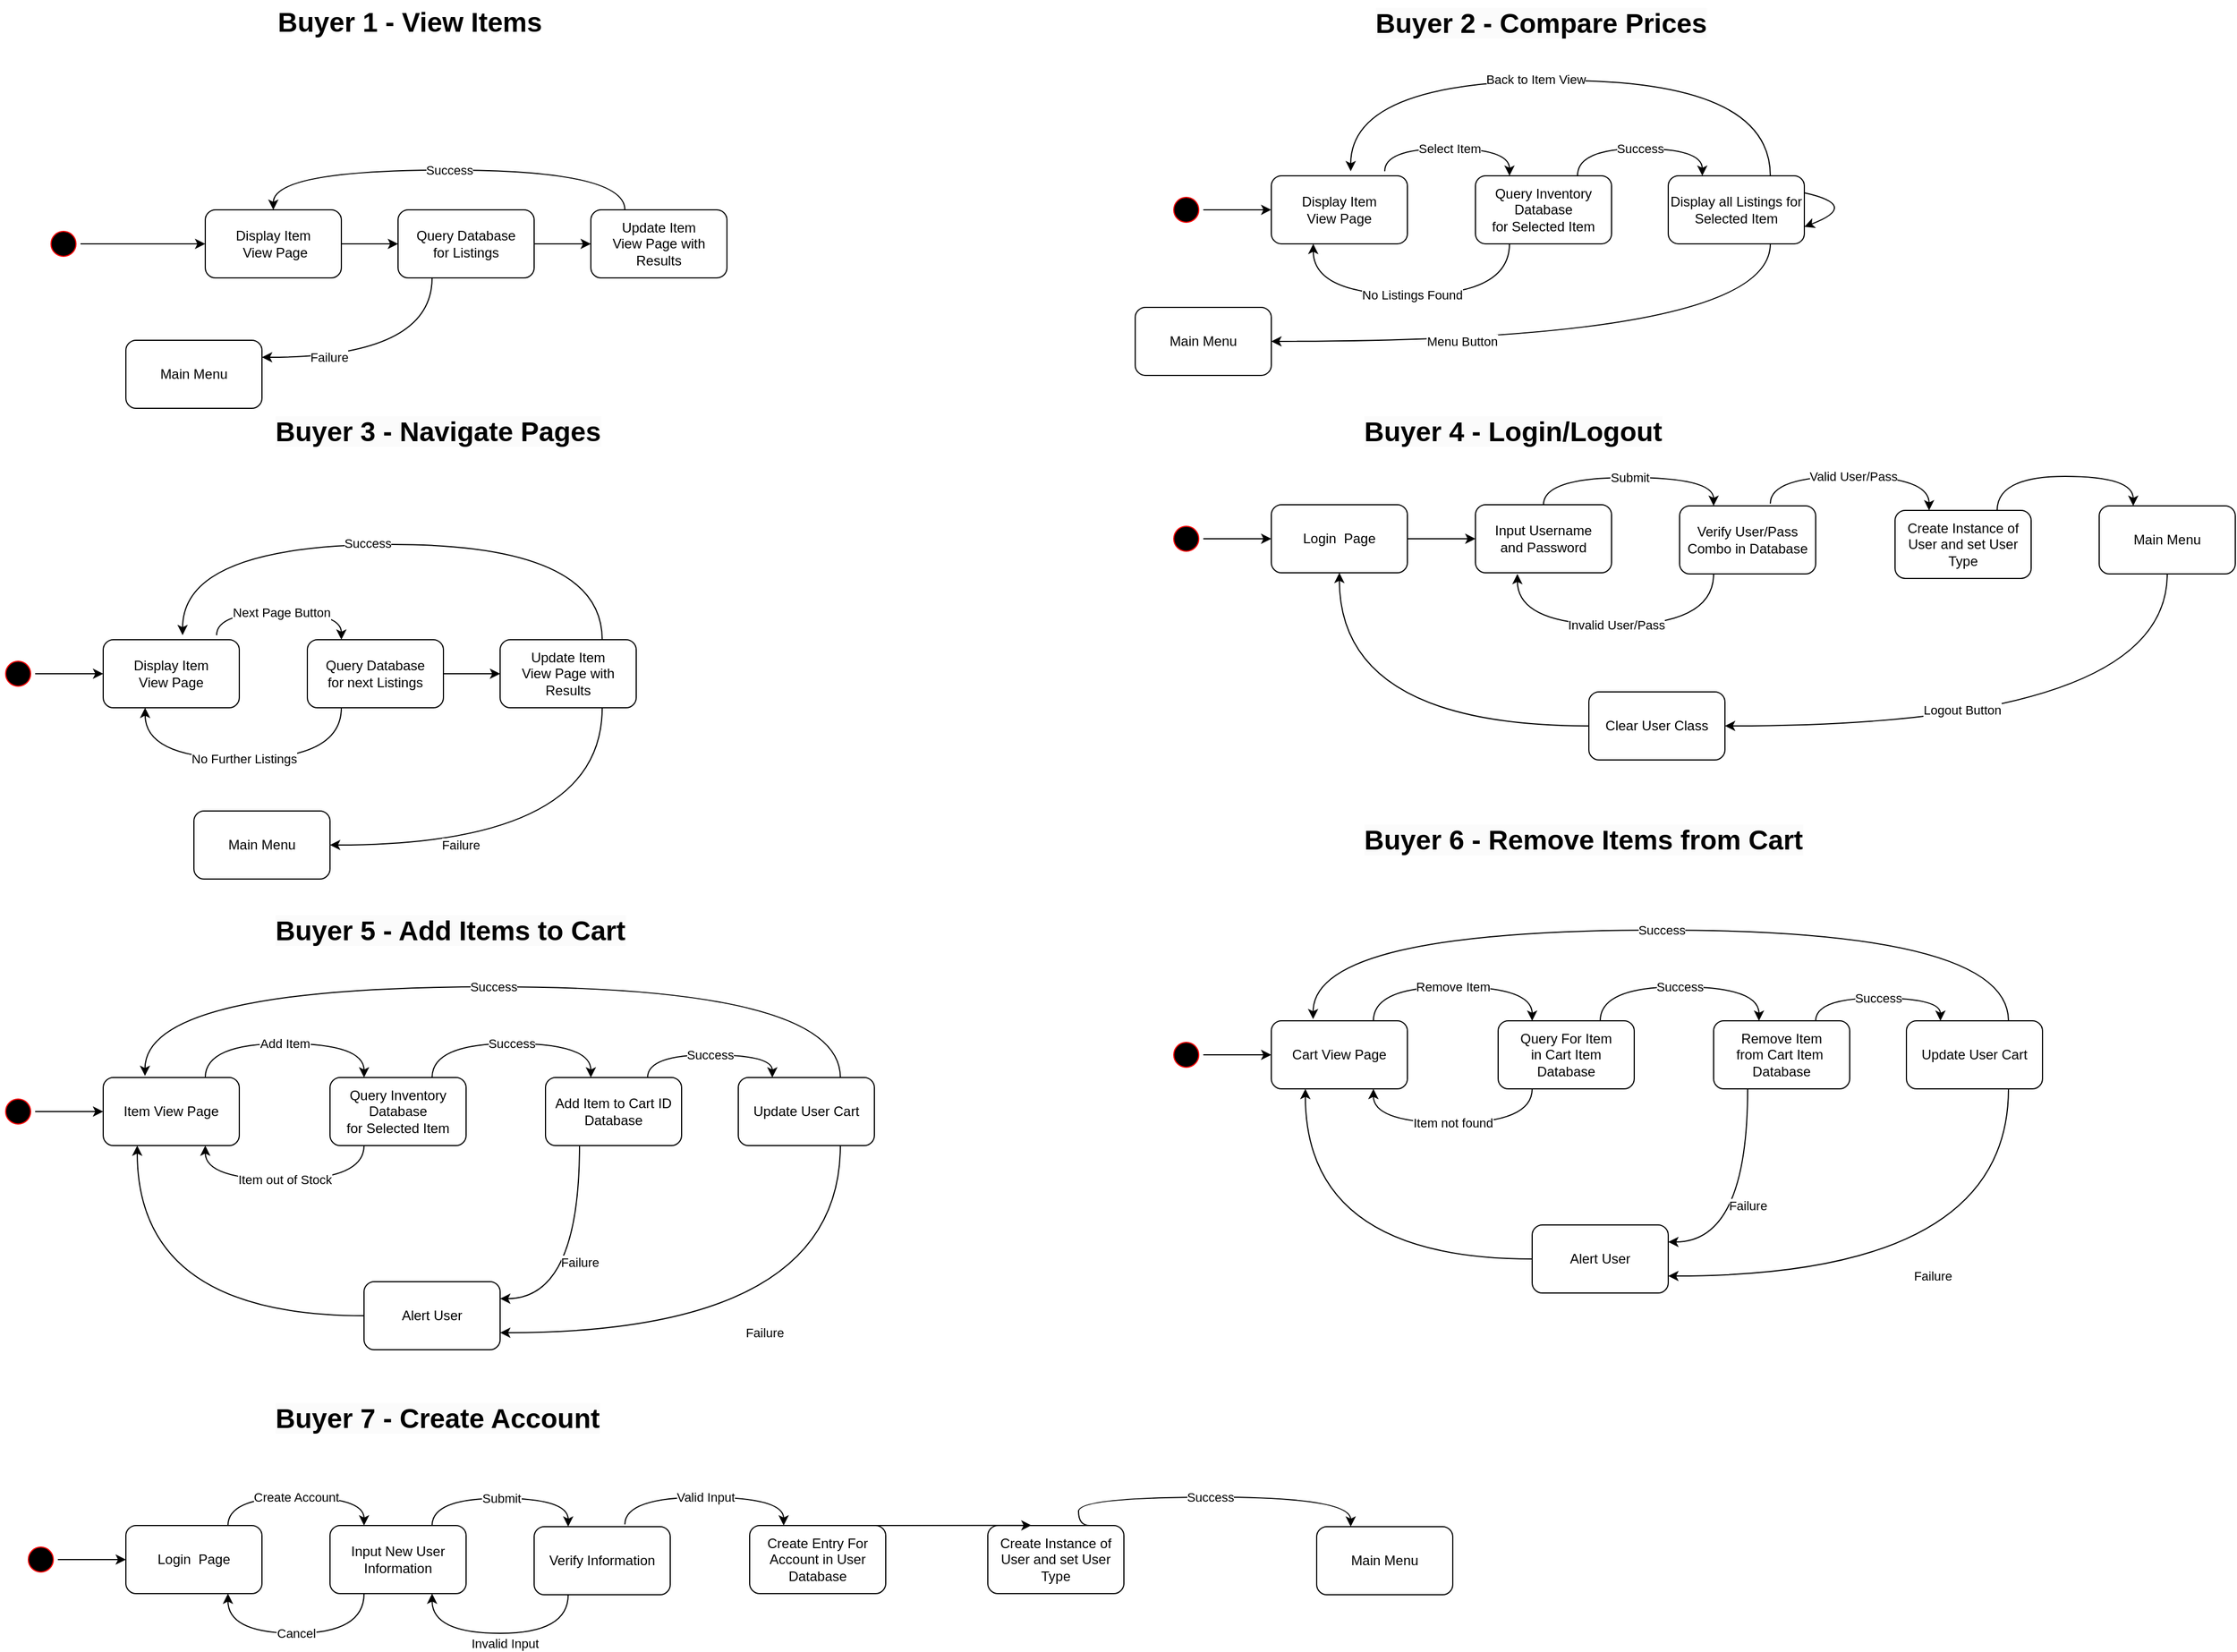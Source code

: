 <mxfile version="20.8.21" type="device"><diagram name="Page-1" id="d_3fjFw_i454V72YOpPK"><mxGraphModel dx="2183" dy="1231" grid="1" gridSize="10" guides="1" tooltips="1" connect="1" arrows="1" fold="1" page="1" pageScale="1" pageWidth="3000" pageHeight="3000" math="0" shadow="0"><root><mxCell id="0"/><mxCell id="1" parent="0"/><mxCell id="LlvVReEN8imALstypvTh-1" value="Buyer 1 - View Items" style="text;strokeColor=none;fillColor=none;html=1;fontSize=24;fontStyle=1;verticalAlign=middle;align=center;" vertex="1" parent="1"><mxGeometry x="360" y="80" width="100" height="40" as="geometry"/></mxCell><mxCell id="LlvVReEN8imALstypvTh-12" value="&lt;span style=&quot;color: rgb(0, 0, 0); font-family: Helvetica; font-size: 24px; font-style: normal; font-variant-ligatures: normal; font-variant-caps: normal; font-weight: 700; letter-spacing: normal; orphans: 2; text-align: center; text-indent: 0px; text-transform: none; widows: 2; word-spacing: 0px; -webkit-text-stroke-width: 0px; background-color: rgb(251, 251, 251); text-decoration-thickness: initial; text-decoration-style: initial; text-decoration-color: initial; float: none; display: inline !important;&quot;&gt;Buyer 2 - Compare Prices&lt;/span&gt;" style="text;whiteSpace=wrap;html=1;" vertex="1" parent="1"><mxGeometry x="1260" y="80" width="300" height="50" as="geometry"/></mxCell><mxCell id="LlvVReEN8imALstypvTh-13" value="&lt;span style=&quot;color: rgb(0, 0, 0); font-family: Helvetica; font-size: 24px; font-style: normal; font-variant-ligatures: normal; font-variant-caps: normal; font-weight: 700; letter-spacing: normal; orphans: 2; text-align: center; text-indent: 0px; text-transform: none; widows: 2; word-spacing: 0px; -webkit-text-stroke-width: 0px; background-color: rgb(251, 251, 251); text-decoration-thickness: initial; text-decoration-style: initial; text-decoration-color: initial; float: none; display: inline !important;&quot;&gt;Buyer 3 - Navigate Pages&lt;/span&gt;" style="text;whiteSpace=wrap;html=1;" vertex="1" parent="1"><mxGeometry x="290" y="440" width="300" height="50" as="geometry"/></mxCell><mxCell id="LlvVReEN8imALstypvTh-14" value="&lt;span style=&quot;color: rgb(0, 0, 0); font-family: Helvetica; font-size: 24px; font-style: normal; font-variant-ligatures: normal; font-variant-caps: normal; font-weight: 700; letter-spacing: normal; orphans: 2; text-align: center; text-indent: 0px; text-transform: none; widows: 2; word-spacing: 0px; -webkit-text-stroke-width: 0px; background-color: rgb(251, 251, 251); text-decoration-thickness: initial; text-decoration-style: initial; text-decoration-color: initial; float: none; display: inline !important;&quot;&gt;Buyer 4 - Login/Logout&lt;/span&gt;" style="text;whiteSpace=wrap;html=1;" vertex="1" parent="1"><mxGeometry x="1250" y="440" width="300" height="50" as="geometry"/></mxCell><mxCell id="LlvVReEN8imALstypvTh-15" value="&lt;span style=&quot;color: rgb(0, 0, 0); font-family: Helvetica; font-size: 24px; font-style: normal; font-variant-ligatures: normal; font-variant-caps: normal; font-weight: 700; letter-spacing: normal; orphans: 2; text-align: center; text-indent: 0px; text-transform: none; widows: 2; word-spacing: 0px; -webkit-text-stroke-width: 0px; background-color: rgb(251, 251, 251); text-decoration-thickness: initial; text-decoration-style: initial; text-decoration-color: initial; float: none; display: inline !important;&quot;&gt;Buyer 5 - Add Items to Cart&lt;/span&gt;" style="text;whiteSpace=wrap;html=1;" vertex="1" parent="1"><mxGeometry x="290" y="880" width="320" height="50" as="geometry"/></mxCell><mxCell id="LlvVReEN8imALstypvTh-16" value="&lt;span style=&quot;color: rgb(0, 0, 0); font-family: Helvetica; font-size: 24px; font-style: normal; font-variant-ligatures: normal; font-variant-caps: normal; font-weight: 700; letter-spacing: normal; orphans: 2; text-align: center; text-indent: 0px; text-transform: none; widows: 2; word-spacing: 0px; -webkit-text-stroke-width: 0px; background-color: rgb(251, 251, 251); text-decoration-thickness: initial; text-decoration-style: initial; text-decoration-color: initial; float: none; display: inline !important;&quot;&gt;Buyer 6 - Remove Items from Cart&lt;/span&gt;" style="text;whiteSpace=wrap;html=1;" vertex="1" parent="1"><mxGeometry x="1250" y="800" width="410" height="50" as="geometry"/></mxCell><mxCell id="LlvVReEN8imALstypvTh-17" value="&lt;span style=&quot;color: rgb(0, 0, 0); font-family: Helvetica; font-size: 24px; font-style: normal; font-variant-ligatures: normal; font-variant-caps: normal; font-weight: 700; letter-spacing: normal; orphans: 2; text-align: center; text-indent: 0px; text-transform: none; widows: 2; word-spacing: 0px; -webkit-text-stroke-width: 0px; background-color: rgb(251, 251, 251); text-decoration-thickness: initial; text-decoration-style: initial; text-decoration-color: initial; float: none; display: inline !important;&quot;&gt;Buyer 7 - Create Account&lt;/span&gt;" style="text;whiteSpace=wrap;html=1;" vertex="1" parent="1"><mxGeometry x="290" y="1310" width="300" height="50" as="geometry"/></mxCell><mxCell id="LlvVReEN8imALstypvTh-18" value="" style="ellipse;shape=startState;fillColor=#000000;strokeColor=#ff0000;" vertex="1" parent="1"><mxGeometry x="90" y="280" width="30" height="30" as="geometry"/></mxCell><mxCell id="LlvVReEN8imALstypvTh-19" value="" style="endArrow=classic;html=1;rounded=0;exitX=1;exitY=0.5;exitDx=0;exitDy=0;" edge="1" parent="1" source="LlvVReEN8imALstypvTh-26" target="LlvVReEN8imALstypvTh-20"><mxGeometry width="50" height="50" relative="1" as="geometry"><mxPoint x="441" y="296" as="sourcePoint"/><mxPoint x="541" y="296" as="targetPoint"/></mxGeometry></mxCell><mxCell id="LlvVReEN8imALstypvTh-20" value="Update Item&lt;br&gt;View Page with Results" style="rounded=1;whiteSpace=wrap;html=1;" vertex="1" parent="1"><mxGeometry x="570" y="265" width="120" height="60" as="geometry"/></mxCell><mxCell id="LlvVReEN8imALstypvTh-24" value="Main Menu" style="rounded=1;whiteSpace=wrap;html=1;" vertex="1" parent="1"><mxGeometry x="160" y="380" width="120" height="60" as="geometry"/></mxCell><mxCell id="LlvVReEN8imALstypvTh-26" value="Query Database&lt;br&gt;for Listings" style="rounded=1;whiteSpace=wrap;html=1;" vertex="1" parent="1"><mxGeometry x="400" y="265" width="120" height="60" as="geometry"/></mxCell><mxCell id="LlvVReEN8imALstypvTh-27" value="" style="endArrow=classic;html=1;rounded=0;exitX=1;exitY=0.5;exitDx=0;exitDy=0;entryX=0;entryY=0.5;entryDx=0;entryDy=0;" edge="1" parent="1" source="LlvVReEN8imALstypvTh-18" target="LlvVReEN8imALstypvTh-29"><mxGeometry width="50" height="50" relative="1" as="geometry"><mxPoint x="130" y="350" as="sourcePoint"/><mxPoint x="120" y="410" as="targetPoint"/></mxGeometry></mxCell><mxCell id="LlvVReEN8imALstypvTh-29" value="Display Item&lt;br&gt;&amp;nbsp;View Page" style="rounded=1;whiteSpace=wrap;html=1;" vertex="1" parent="1"><mxGeometry x="230" y="265" width="120" height="60" as="geometry"/></mxCell><mxCell id="LlvVReEN8imALstypvTh-30" value="" style="endArrow=classic;html=1;rounded=0;exitX=1;exitY=0.5;exitDx=0;exitDy=0;entryX=0;entryY=0.5;entryDx=0;entryDy=0;" edge="1" parent="1" source="LlvVReEN8imALstypvTh-29" target="LlvVReEN8imALstypvTh-26"><mxGeometry width="50" height="50" relative="1" as="geometry"><mxPoint x="900" y="330" as="sourcePoint"/><mxPoint x="950" y="280" as="targetPoint"/></mxGeometry></mxCell><mxCell id="LlvVReEN8imALstypvTh-31" value="Failure" style="endArrow=classic;html=1;rounded=0;exitX=0.25;exitY=1;exitDx=0;exitDy=0;entryX=1;entryY=0.25;entryDx=0;entryDy=0;edgeStyle=orthogonalEdgeStyle;curved=1;" edge="1" parent="1" source="LlvVReEN8imALstypvTh-26" target="LlvVReEN8imALstypvTh-24"><mxGeometry x="0.462" width="50" height="50" relative="1" as="geometry"><mxPoint x="470" y="210" as="sourcePoint"/><mxPoint x="520" y="160" as="targetPoint"/><mxPoint as="offset"/></mxGeometry></mxCell><mxCell id="LlvVReEN8imALstypvTh-37" value="" style="ellipse;shape=startState;fillColor=#000000;strokeColor=#ff0000;" vertex="1" parent="1"><mxGeometry x="50" y="1045" width="30" height="30" as="geometry"/></mxCell><mxCell id="LlvVReEN8imALstypvTh-39" value="Query Inventory Database for&amp;nbsp;Selected Item" style="rounded=1;whiteSpace=wrap;html=1;" vertex="1" parent="1"><mxGeometry x="340" y="1030" width="120" height="60" as="geometry"/></mxCell><mxCell id="LlvVReEN8imALstypvTh-45" value="Item View Page" style="rounded=1;whiteSpace=wrap;html=1;" vertex="1" parent="1"><mxGeometry x="140" y="1030" width="120" height="60" as="geometry"/></mxCell><mxCell id="LlvVReEN8imALstypvTh-46" value="" style="endArrow=classic;html=1;rounded=0;exitX=1;exitY=0.5;exitDx=0;exitDy=0;entryX=0;entryY=0.5;entryDx=0;entryDy=0;" edge="1" parent="1" source="LlvVReEN8imALstypvTh-37" target="LlvVReEN8imALstypvTh-45"><mxGeometry width="50" height="50" relative="1" as="geometry"><mxPoint x="90" y="1115" as="sourcePoint"/><mxPoint x="150" y="1115" as="targetPoint"/></mxGeometry></mxCell><mxCell id="LlvVReEN8imALstypvTh-47" value="" style="ellipse;shape=startState;fillColor=#000000;strokeColor=#ff0000;" vertex="1" parent="1"><mxGeometry x="50" y="659" width="30" height="30" as="geometry"/></mxCell><mxCell id="LlvVReEN8imALstypvTh-49" value="Query Database&lt;br&gt;for next Listings" style="rounded=1;whiteSpace=wrap;html=1;" vertex="1" parent="1"><mxGeometry x="320" y="644" width="120" height="60" as="geometry"/></mxCell><mxCell id="LlvVReEN8imALstypvTh-55" value="Display Item&lt;br&gt;View Page" style="rounded=1;whiteSpace=wrap;html=1;" vertex="1" parent="1"><mxGeometry x="140" y="644" width="120" height="60" as="geometry"/></mxCell><mxCell id="LlvVReEN8imALstypvTh-56" value="" style="endArrow=classic;html=1;rounded=0;exitX=1;exitY=0.5;exitDx=0;exitDy=0;entryX=0;entryY=0.5;entryDx=0;entryDy=0;" edge="1" parent="1" source="LlvVReEN8imALstypvTh-47" target="LlvVReEN8imALstypvTh-55"><mxGeometry width="50" height="50" relative="1" as="geometry"><mxPoint x="90" y="729" as="sourcePoint"/><mxPoint x="150" y="729" as="targetPoint"/></mxGeometry></mxCell><mxCell id="LlvVReEN8imALstypvTh-57" value="Next Page Button" style="endArrow=classic;html=1;rounded=0;edgeStyle=orthogonalEdgeStyle;curved=1;entryX=0.25;entryY=0;entryDx=0;entryDy=0;" edge="1" parent="1" target="LlvVReEN8imALstypvTh-49"><mxGeometry width="50" height="50" relative="1" as="geometry"><mxPoint x="240" y="640" as="sourcePoint"/><mxPoint x="370" y="645" as="targetPoint"/><Array as="points"><mxPoint x="240" y="620"/><mxPoint x="350" y="620"/></Array></mxGeometry></mxCell><mxCell id="LlvVReEN8imALstypvTh-58" value="No Further Listings" style="endArrow=classic;html=1;rounded=0;edgeStyle=orthogonalEdgeStyle;curved=1;exitX=0.25;exitY=1;exitDx=0;exitDy=0;entryX=0.308;entryY=1.017;entryDx=0;entryDy=0;entryPerimeter=0;" edge="1" parent="1"><mxGeometry width="50" height="50" relative="1" as="geometry"><mxPoint x="350" y="704" as="sourcePoint"/><mxPoint x="176.96" y="704.02" as="targetPoint"/><Array as="points"><mxPoint x="350" y="749"/><mxPoint x="177" y="749"/></Array></mxGeometry></mxCell><mxCell id="LlvVReEN8imALstypvTh-59" value="Update Item&lt;br&gt;View Page with Results" style="rounded=1;whiteSpace=wrap;html=1;" vertex="1" parent="1"><mxGeometry x="490" y="644" width="120" height="60" as="geometry"/></mxCell><mxCell id="LlvVReEN8imALstypvTh-60" value="" style="endArrow=classic;html=1;rounded=0;curved=1;exitX=1;exitY=0.5;exitDx=0;exitDy=0;" edge="1" parent="1" source="LlvVReEN8imALstypvTh-49" target="LlvVReEN8imALstypvTh-59"><mxGeometry width="50" height="50" relative="1" as="geometry"><mxPoint x="530" y="679" as="sourcePoint"/><mxPoint x="580" y="629" as="targetPoint"/></mxGeometry></mxCell><mxCell id="LlvVReEN8imALstypvTh-64" value="" style="endArrow=classic;html=1;rounded=0;curved=1;edgeStyle=orthogonalEdgeStyle;exitX=0.75;exitY=0;exitDx=0;exitDy=0;" edge="1" parent="1" source="LlvVReEN8imALstypvTh-59"><mxGeometry width="50" height="50" relative="1" as="geometry"><mxPoint x="540" y="580" as="sourcePoint"/><mxPoint x="210" y="640" as="targetPoint"/><Array as="points"><mxPoint x="580" y="560"/><mxPoint x="210" y="560"/></Array></mxGeometry></mxCell><mxCell id="LlvVReEN8imALstypvTh-67" value="Success" style="edgeLabel;html=1;align=center;verticalAlign=middle;resizable=0;points=[];" vertex="1" connectable="0" parent="LlvVReEN8imALstypvTh-64"><mxGeometry x="0.09" y="-1" relative="1" as="geometry"><mxPoint as="offset"/></mxGeometry></mxCell><mxCell id="LlvVReEN8imALstypvTh-66" value="Success" style="endArrow=classic;html=1;rounded=0;curved=1;exitX=0.25;exitY=0;exitDx=0;exitDy=0;edgeStyle=orthogonalEdgeStyle;entryX=0.5;entryY=0;entryDx=0;entryDy=0;" edge="1" parent="1" source="LlvVReEN8imALstypvTh-20" target="LlvVReEN8imALstypvTh-29"><mxGeometry width="50" height="50" relative="1" as="geometry"><mxPoint x="450" y="580" as="sourcePoint"/><mxPoint x="470" y="180" as="targetPoint"/><Array as="points"><mxPoint x="600" y="230"/><mxPoint x="290" y="230"/></Array></mxGeometry></mxCell><mxCell id="LlvVReEN8imALstypvTh-69" value="Main Menu" style="rounded=1;whiteSpace=wrap;html=1;" vertex="1" parent="1"><mxGeometry x="220" y="795" width="120" height="60" as="geometry"/></mxCell><mxCell id="LlvVReEN8imALstypvTh-70" value="Failure" style="endArrow=classic;html=1;rounded=0;exitX=0.75;exitY=1;exitDx=0;exitDy=0;entryX=1;entryY=0.5;entryDx=0;entryDy=0;edgeStyle=orthogonalEdgeStyle;curved=1;" edge="1" parent="1" source="LlvVReEN8imALstypvTh-59" target="LlvVReEN8imALstypvTh-69"><mxGeometry x="0.363" width="50" height="50" relative="1" as="geometry"><mxPoint x="560" y="840" as="sourcePoint"/><mxPoint x="410" y="770" as="targetPoint"/><mxPoint as="offset"/><Array as="points"><mxPoint x="580" y="825"/></Array></mxGeometry></mxCell><mxCell id="LlvVReEN8imALstypvTh-71" value="Add Item" style="endArrow=classic;html=1;rounded=0;curved=1;exitX=0.75;exitY=0;exitDx=0;exitDy=0;edgeStyle=orthogonalEdgeStyle;entryX=0.25;entryY=0;entryDx=0;entryDy=0;" edge="1" parent="1" source="LlvVReEN8imALstypvTh-45" target="LlvVReEN8imALstypvTh-39"><mxGeometry width="50" height="50" relative="1" as="geometry"><mxPoint x="270" y="970" as="sourcePoint"/><mxPoint x="540" y="1090" as="targetPoint"/><Array as="points"><mxPoint x="230" y="1000"/><mxPoint x="370" y="1000"/></Array></mxGeometry></mxCell><mxCell id="LlvVReEN8imALstypvTh-72" value="Item out of Stock" style="endArrow=classic;html=1;rounded=0;curved=1;entryX=0.75;entryY=1;entryDx=0;entryDy=0;edgeStyle=orthogonalEdgeStyle;exitX=0.25;exitY=1;exitDx=0;exitDy=0;" edge="1" parent="1" source="LlvVReEN8imALstypvTh-39" target="LlvVReEN8imALstypvTh-45"><mxGeometry width="50" height="50" relative="1" as="geometry"><mxPoint x="360" y="1090" as="sourcePoint"/><mxPoint x="590" y="1040" as="targetPoint"/><Array as="points"><mxPoint x="370" y="1120"/><mxPoint x="230" y="1120"/></Array></mxGeometry></mxCell><mxCell id="LlvVReEN8imALstypvTh-79" style="edgeStyle=orthogonalEdgeStyle;curved=1;rounded=0;orthogonalLoop=1;jettySize=auto;html=1;exitX=0;exitY=0.5;exitDx=0;exitDy=0;entryX=0.25;entryY=1;entryDx=0;entryDy=0;" edge="1" parent="1" source="LlvVReEN8imALstypvTh-75" target="LlvVReEN8imALstypvTh-45"><mxGeometry relative="1" as="geometry"/></mxCell><mxCell id="LlvVReEN8imALstypvTh-73" value="Add Item to Cart ID Database" style="rounded=1;whiteSpace=wrap;html=1;" vertex="1" parent="1"><mxGeometry x="530" y="1030" width="120" height="60" as="geometry"/></mxCell><mxCell id="LlvVReEN8imALstypvTh-74" value="Success" style="endArrow=classic;html=1;rounded=0;curved=1;exitX=0.75;exitY=0;exitDx=0;exitDy=0;edgeStyle=orthogonalEdgeStyle;entryX=0.25;entryY=0;entryDx=0;entryDy=0;" edge="1" parent="1"><mxGeometry width="50" height="50" relative="1" as="geometry"><mxPoint x="430" y="1030" as="sourcePoint"/><mxPoint x="570" y="1030" as="targetPoint"/><Array as="points"><mxPoint x="430" y="1000"/><mxPoint x="570" y="1000"/></Array></mxGeometry></mxCell><mxCell id="LlvVReEN8imALstypvTh-75" value="Alert User" style="rounded=1;whiteSpace=wrap;html=1;" vertex="1" parent="1"><mxGeometry x="370" y="1210" width="120" height="60" as="geometry"/></mxCell><mxCell id="LlvVReEN8imALstypvTh-76" value="Success" style="endArrow=classic;html=1;rounded=0;curved=1;exitX=0.75;exitY=0;exitDx=0;exitDy=0;entryX=0.307;entryY=-0.024;entryDx=0;entryDy=0;entryPerimeter=0;edgeStyle=orthogonalEdgeStyle;" edge="1" parent="1" source="LlvVReEN8imALstypvTh-80" target="LlvVReEN8imALstypvTh-45"><mxGeometry width="50" height="50" relative="1" as="geometry"><mxPoint x="540" y="1100" as="sourcePoint"/><mxPoint x="340" y="950" as="targetPoint"/><Array as="points"><mxPoint x="790" y="950"/><mxPoint x="177" y="950"/></Array></mxGeometry></mxCell><mxCell id="LlvVReEN8imALstypvTh-77" value="Failure" style="endArrow=classic;html=1;rounded=0;curved=1;exitX=0.75;exitY=1;exitDx=0;exitDy=0;entryX=1;entryY=0.75;entryDx=0;entryDy=0;edgeStyle=orthogonalEdgeStyle;" edge="1" parent="1" source="LlvVReEN8imALstypvTh-80" target="LlvVReEN8imALstypvTh-75"><mxGeometry width="50" height="50" relative="1" as="geometry"><mxPoint x="540" y="1100" as="sourcePoint"/><mxPoint x="590" y="1050" as="targetPoint"/></mxGeometry></mxCell><mxCell id="LlvVReEN8imALstypvTh-80" value="Update User Cart" style="rounded=1;whiteSpace=wrap;html=1;" vertex="1" parent="1"><mxGeometry x="700" y="1030" width="120" height="60" as="geometry"/></mxCell><mxCell id="LlvVReEN8imALstypvTh-81" value="Failure" style="endArrow=classic;html=1;rounded=0;curved=1;exitX=0.25;exitY=1;exitDx=0;exitDy=0;entryX=1;entryY=0.25;entryDx=0;entryDy=0;edgeStyle=orthogonalEdgeStyle;" edge="1" parent="1" source="LlvVReEN8imALstypvTh-73" target="LlvVReEN8imALstypvTh-75"><mxGeometry width="50" height="50" relative="1" as="geometry"><mxPoint x="620" y="930" as="sourcePoint"/><mxPoint x="670" y="980" as="targetPoint"/></mxGeometry></mxCell><mxCell id="LlvVReEN8imALstypvTh-82" value="Success" style="endArrow=classic;html=1;rounded=0;curved=1;exitX=0.75;exitY=0;exitDx=0;exitDy=0;entryX=0.25;entryY=0;entryDx=0;entryDy=0;edgeStyle=orthogonalEdgeStyle;" edge="1" parent="1" source="LlvVReEN8imALstypvTh-73" target="LlvVReEN8imALstypvTh-80"><mxGeometry width="50" height="50" relative="1" as="geometry"><mxPoint x="620" y="930" as="sourcePoint"/><mxPoint x="670" y="880" as="targetPoint"/><Array as="points"><mxPoint x="620" y="1010"/><mxPoint x="730" y="1010"/></Array></mxGeometry></mxCell><mxCell id="LlvVReEN8imALstypvTh-83" value="" style="ellipse;shape=startState;fillColor=#000000;strokeColor=#ff0000;" vertex="1" parent="1"><mxGeometry x="1080" y="995" width="30" height="30" as="geometry"/></mxCell><mxCell id="LlvVReEN8imALstypvTh-84" value="Query For Item&lt;br&gt;in Cart Item&lt;br&gt;Database" style="rounded=1;whiteSpace=wrap;html=1;" vertex="1" parent="1"><mxGeometry x="1370" y="980" width="120" height="60" as="geometry"/></mxCell><mxCell id="LlvVReEN8imALstypvTh-85" value="Cart View Page" style="rounded=1;whiteSpace=wrap;html=1;" vertex="1" parent="1"><mxGeometry x="1170" y="980" width="120" height="60" as="geometry"/></mxCell><mxCell id="LlvVReEN8imALstypvTh-86" value="" style="endArrow=classic;html=1;rounded=0;exitX=1;exitY=0.5;exitDx=0;exitDy=0;entryX=0;entryY=0.5;entryDx=0;entryDy=0;" edge="1" parent="1" source="LlvVReEN8imALstypvTh-83" target="LlvVReEN8imALstypvTh-85"><mxGeometry width="50" height="50" relative="1" as="geometry"><mxPoint x="1120" y="1065" as="sourcePoint"/><mxPoint x="1180" y="1065" as="targetPoint"/></mxGeometry></mxCell><mxCell id="LlvVReEN8imALstypvTh-87" value="Remove Item" style="endArrow=classic;html=1;rounded=0;curved=1;exitX=0.75;exitY=0;exitDx=0;exitDy=0;edgeStyle=orthogonalEdgeStyle;entryX=0.25;entryY=0;entryDx=0;entryDy=0;" edge="1" parent="1" source="LlvVReEN8imALstypvTh-85" target="LlvVReEN8imALstypvTh-84"><mxGeometry width="50" height="50" relative="1" as="geometry"><mxPoint x="1300" y="920" as="sourcePoint"/><mxPoint x="1570" y="1040" as="targetPoint"/><Array as="points"><mxPoint x="1260" y="950"/><mxPoint x="1400" y="950"/></Array></mxGeometry></mxCell><mxCell id="LlvVReEN8imALstypvTh-88" value="Item not found" style="endArrow=classic;html=1;rounded=0;curved=1;entryX=0.75;entryY=1;entryDx=0;entryDy=0;edgeStyle=orthogonalEdgeStyle;exitX=0.25;exitY=1;exitDx=0;exitDy=0;" edge="1" parent="1" source="LlvVReEN8imALstypvTh-84" target="LlvVReEN8imALstypvTh-85"><mxGeometry width="50" height="50" relative="1" as="geometry"><mxPoint x="1390" y="1040" as="sourcePoint"/><mxPoint x="1620" y="990" as="targetPoint"/><Array as="points"><mxPoint x="1400" y="1070"/><mxPoint x="1260" y="1070"/></Array></mxGeometry></mxCell><mxCell id="LlvVReEN8imALstypvTh-89" style="edgeStyle=orthogonalEdgeStyle;curved=1;rounded=0;orthogonalLoop=1;jettySize=auto;html=1;exitX=0;exitY=0.5;exitDx=0;exitDy=0;entryX=0.25;entryY=1;entryDx=0;entryDy=0;" edge="1" parent="1" source="LlvVReEN8imALstypvTh-92" target="LlvVReEN8imALstypvTh-85"><mxGeometry relative="1" as="geometry"/></mxCell><mxCell id="LlvVReEN8imALstypvTh-90" value="Remove Item&lt;br&gt;from Cart Item&amp;nbsp;&lt;br&gt;Database" style="rounded=1;whiteSpace=wrap;html=1;" vertex="1" parent="1"><mxGeometry x="1560" y="980" width="120" height="60" as="geometry"/></mxCell><mxCell id="LlvVReEN8imALstypvTh-91" value="Success" style="endArrow=classic;html=1;rounded=0;curved=1;exitX=0.75;exitY=0;exitDx=0;exitDy=0;edgeStyle=orthogonalEdgeStyle;entryX=0.25;entryY=0;entryDx=0;entryDy=0;" edge="1" parent="1"><mxGeometry width="50" height="50" relative="1" as="geometry"><mxPoint x="1460" y="980" as="sourcePoint"/><mxPoint x="1600" y="980" as="targetPoint"/><Array as="points"><mxPoint x="1460" y="950"/><mxPoint x="1600" y="950"/></Array></mxGeometry></mxCell><mxCell id="LlvVReEN8imALstypvTh-92" value="Alert User" style="rounded=1;whiteSpace=wrap;html=1;" vertex="1" parent="1"><mxGeometry x="1400" y="1160" width="120" height="60" as="geometry"/></mxCell><mxCell id="LlvVReEN8imALstypvTh-93" value="Success" style="endArrow=classic;html=1;rounded=0;curved=1;exitX=0.75;exitY=0;exitDx=0;exitDy=0;entryX=0.307;entryY=-0.024;entryDx=0;entryDy=0;entryPerimeter=0;edgeStyle=orthogonalEdgeStyle;" edge="1" parent="1" source="LlvVReEN8imALstypvTh-95" target="LlvVReEN8imALstypvTh-85"><mxGeometry width="50" height="50" relative="1" as="geometry"><mxPoint x="1570" y="1050" as="sourcePoint"/><mxPoint x="1370" y="900" as="targetPoint"/><Array as="points"><mxPoint x="1820" y="900"/><mxPoint x="1207" y="900"/></Array></mxGeometry></mxCell><mxCell id="LlvVReEN8imALstypvTh-94" value="Failure" style="endArrow=classic;html=1;rounded=0;curved=1;exitX=0.75;exitY=1;exitDx=0;exitDy=0;entryX=1;entryY=0.75;entryDx=0;entryDy=0;edgeStyle=orthogonalEdgeStyle;" edge="1" parent="1" source="LlvVReEN8imALstypvTh-95" target="LlvVReEN8imALstypvTh-92"><mxGeometry width="50" height="50" relative="1" as="geometry"><mxPoint x="1570" y="1050" as="sourcePoint"/><mxPoint x="1620" y="1000" as="targetPoint"/></mxGeometry></mxCell><mxCell id="LlvVReEN8imALstypvTh-95" value="Update User Cart" style="rounded=1;whiteSpace=wrap;html=1;" vertex="1" parent="1"><mxGeometry x="1730" y="980" width="120" height="60" as="geometry"/></mxCell><mxCell id="LlvVReEN8imALstypvTh-96" value="Failure" style="endArrow=classic;html=1;rounded=0;curved=1;exitX=0.25;exitY=1;exitDx=0;exitDy=0;entryX=1;entryY=0.25;entryDx=0;entryDy=0;edgeStyle=orthogonalEdgeStyle;" edge="1" parent="1" source="LlvVReEN8imALstypvTh-90" target="LlvVReEN8imALstypvTh-92"><mxGeometry width="50" height="50" relative="1" as="geometry"><mxPoint x="1650" y="880" as="sourcePoint"/><mxPoint x="1700" y="930" as="targetPoint"/></mxGeometry></mxCell><mxCell id="LlvVReEN8imALstypvTh-97" value="Success" style="endArrow=classic;html=1;rounded=0;curved=1;exitX=0.75;exitY=0;exitDx=0;exitDy=0;entryX=0.25;entryY=0;entryDx=0;entryDy=0;edgeStyle=orthogonalEdgeStyle;" edge="1" parent="1" source="LlvVReEN8imALstypvTh-90" target="LlvVReEN8imALstypvTh-95"><mxGeometry width="50" height="50" relative="1" as="geometry"><mxPoint x="1650" y="880" as="sourcePoint"/><mxPoint x="1700" y="830" as="targetPoint"/><Array as="points"><mxPoint x="1650" y="960"/><mxPoint x="1760" y="960"/></Array></mxGeometry></mxCell><mxCell id="LlvVReEN8imALstypvTh-98" value="" style="ellipse;shape=startState;fillColor=#000000;strokeColor=#ff0000;" vertex="1" parent="1"><mxGeometry x="1080" y="249.95" width="30" height="30" as="geometry"/></mxCell><mxCell id="LlvVReEN8imALstypvTh-99" value="Query Inventory Database&lt;br&gt;for Selected Item" style="rounded=1;whiteSpace=wrap;html=1;" vertex="1" parent="1"><mxGeometry x="1350" y="234.95" width="120" height="60" as="geometry"/></mxCell><mxCell id="LlvVReEN8imALstypvTh-100" value="Display Item&lt;br&gt;View Page" style="rounded=1;whiteSpace=wrap;html=1;" vertex="1" parent="1"><mxGeometry x="1170" y="234.95" width="120" height="60" as="geometry"/></mxCell><mxCell id="LlvVReEN8imALstypvTh-101" value="" style="endArrow=classic;html=1;rounded=0;exitX=1;exitY=0.5;exitDx=0;exitDy=0;entryX=0;entryY=0.5;entryDx=0;entryDy=0;" edge="1" parent="1" source="LlvVReEN8imALstypvTh-98" target="LlvVReEN8imALstypvTh-100"><mxGeometry width="50" height="50" relative="1" as="geometry"><mxPoint x="1120" y="319.95" as="sourcePoint"/><mxPoint x="1180" y="319.95" as="targetPoint"/></mxGeometry></mxCell><mxCell id="LlvVReEN8imALstypvTh-102" value="Select Item" style="endArrow=classic;html=1;rounded=0;edgeStyle=orthogonalEdgeStyle;curved=1;entryX=0.25;entryY=0;entryDx=0;entryDy=0;" edge="1" parent="1" target="LlvVReEN8imALstypvTh-99"><mxGeometry width="50" height="50" relative="1" as="geometry"><mxPoint x="1270" y="230.95" as="sourcePoint"/><mxPoint x="1400" y="235.95" as="targetPoint"/><Array as="points"><mxPoint x="1270" y="210.95"/><mxPoint x="1380" y="210.95"/></Array></mxGeometry></mxCell><mxCell id="LlvVReEN8imALstypvTh-103" value="No Listings Found" style="endArrow=classic;html=1;rounded=0;edgeStyle=orthogonalEdgeStyle;curved=1;exitX=0.25;exitY=1;exitDx=0;exitDy=0;entryX=0.308;entryY=1.017;entryDx=0;entryDy=0;entryPerimeter=0;" edge="1" parent="1"><mxGeometry width="50" height="50" relative="1" as="geometry"><mxPoint x="1380" y="294.95" as="sourcePoint"/><mxPoint x="1206.96" y="294.97" as="targetPoint"/><Array as="points"><mxPoint x="1380" y="339.95"/><mxPoint x="1207" y="339.95"/></Array></mxGeometry></mxCell><mxCell id="LlvVReEN8imALstypvTh-104" value="Display all Listings for Selected Item" style="rounded=1;whiteSpace=wrap;html=1;" vertex="1" parent="1"><mxGeometry x="1520" y="234.95" width="120" height="60" as="geometry"/></mxCell><mxCell id="LlvVReEN8imALstypvTh-106" value="" style="endArrow=classic;html=1;rounded=0;curved=1;edgeStyle=orthogonalEdgeStyle;exitX=0.75;exitY=0;exitDx=0;exitDy=0;" edge="1" parent="1" source="LlvVReEN8imALstypvTh-104"><mxGeometry width="50" height="50" relative="1" as="geometry"><mxPoint x="1570" y="170.95" as="sourcePoint"/><mxPoint x="1240" y="230.95" as="targetPoint"/><Array as="points"><mxPoint x="1610" y="150.95"/><mxPoint x="1240" y="150.95"/></Array></mxGeometry></mxCell><mxCell id="LlvVReEN8imALstypvTh-107" value="Back to Item View" style="edgeLabel;html=1;align=center;verticalAlign=middle;resizable=0;points=[];" vertex="1" connectable="0" parent="LlvVReEN8imALstypvTh-106"><mxGeometry x="0.09" y="-1" relative="1" as="geometry"><mxPoint as="offset"/></mxGeometry></mxCell><mxCell id="LlvVReEN8imALstypvTh-108" value="Main Menu" style="rounded=1;whiteSpace=wrap;html=1;" vertex="1" parent="1"><mxGeometry x="1050" y="350.95" width="120" height="60" as="geometry"/></mxCell><mxCell id="LlvVReEN8imALstypvTh-109" value="Menu Button" style="endArrow=classic;html=1;rounded=0;exitX=0.75;exitY=1;exitDx=0;exitDy=0;entryX=1;entryY=0.5;entryDx=0;entryDy=0;edgeStyle=orthogonalEdgeStyle;curved=1;" edge="1" parent="1" source="LlvVReEN8imALstypvTh-104" target="LlvVReEN8imALstypvTh-108"><mxGeometry x="0.363" width="50" height="50" relative="1" as="geometry"><mxPoint x="1590" y="430.95" as="sourcePoint"/><mxPoint x="1440" y="360.95" as="targetPoint"/><mxPoint as="offset"/><Array as="points"><mxPoint x="1610" y="380.95"/><mxPoint x="1170" y="380.95"/></Array></mxGeometry></mxCell><mxCell id="LlvVReEN8imALstypvTh-111" value="" style="endArrow=classic;html=1;rounded=0;curved=1;exitX=1;exitY=0.25;exitDx=0;exitDy=0;edgeStyle=orthogonalEdgeStyle;entryX=1;entryY=0.75;entryDx=0;entryDy=0;" edge="1" parent="1" source="LlvVReEN8imALstypvTh-104" target="LlvVReEN8imALstypvTh-104"><mxGeometry width="50" height="50" relative="1" as="geometry"><mxPoint x="1670" y="249.95" as="sourcePoint"/><mxPoint x="1720" y="199.95" as="targetPoint"/><Array as="points"><mxPoint x="1690" y="260.95"/></Array></mxGeometry></mxCell><mxCell id="LlvVReEN8imALstypvTh-112" value="Success" style="endArrow=classic;html=1;rounded=0;curved=1;exitX=0.75;exitY=0;exitDx=0;exitDy=0;entryX=0.25;entryY=0;entryDx=0;entryDy=0;edgeStyle=orthogonalEdgeStyle;" edge="1" parent="1" source="LlvVReEN8imALstypvTh-99" target="LlvVReEN8imALstypvTh-104"><mxGeometry width="50" height="50" relative="1" as="geometry"><mxPoint x="1120" y="330.95" as="sourcePoint"/><mxPoint x="1170" y="280.95" as="targetPoint"/><Array as="points"><mxPoint x="1440" y="210.95"/><mxPoint x="1550" y="210.95"/></Array></mxGeometry></mxCell><mxCell id="LlvVReEN8imALstypvTh-117" value="" style="ellipse;shape=startState;fillColor=#000000;strokeColor=#ff0000;" vertex="1" parent="1"><mxGeometry x="1080" y="540" width="30" height="30" as="geometry"/></mxCell><mxCell id="LlvVReEN8imALstypvTh-118" value="" style="endArrow=classic;html=1;rounded=0;exitX=1;exitY=0.5;exitDx=0;exitDy=0;" edge="1" parent="1" source="LlvVReEN8imALstypvTh-125" target="LlvVReEN8imALstypvTh-119"><mxGeometry width="50" height="50" relative="1" as="geometry"><mxPoint x="1231" y="556" as="sourcePoint"/><mxPoint x="1331" y="556" as="targetPoint"/></mxGeometry></mxCell><mxCell id="LlvVReEN8imALstypvTh-119" value="Input Username&lt;br&gt;and Password" style="rounded=1;whiteSpace=wrap;html=1;" vertex="1" parent="1"><mxGeometry x="1350" y="525" width="120" height="60" as="geometry"/></mxCell><mxCell id="LlvVReEN8imALstypvTh-120" value="Verify User/Pass&lt;br&gt;Combo in Database" style="rounded=1;whiteSpace=wrap;html=1;" vertex="1" parent="1"><mxGeometry x="1530" y="526" width="120" height="60" as="geometry"/></mxCell><mxCell id="LlvVReEN8imALstypvTh-121" value="Submit" style="endArrow=classic;html=1;rounded=0;edgeStyle=orthogonalEdgeStyle;curved=1;exitX=0.5;exitY=0;exitDx=0;exitDy=0;entryX=0.25;entryY=0;entryDx=0;entryDy=0;" edge="1" parent="1" source="LlvVReEN8imALstypvTh-119" target="LlvVReEN8imALstypvTh-120"><mxGeometry width="50" height="50" relative="1" as="geometry"><mxPoint x="1470" y="481" as="sourcePoint"/><mxPoint x="1520" y="431" as="targetPoint"/><Array as="points"><mxPoint x="1410" y="501"/><mxPoint x="1560" y="501"/></Array></mxGeometry></mxCell><mxCell id="LlvVReEN8imALstypvTh-122" value="Invalid User/Pass" style="endArrow=classic;html=1;rounded=0;edgeStyle=orthogonalEdgeStyle;curved=1;exitX=0.25;exitY=1;exitDx=0;exitDy=0;entryX=0.308;entryY=1.017;entryDx=0;entryDy=0;entryPerimeter=0;" edge="1" parent="1"><mxGeometry width="50" height="50" relative="1" as="geometry"><mxPoint x="1560" y="586" as="sourcePoint"/><mxPoint x="1386.96" y="586.02" as="targetPoint"/><Array as="points"><mxPoint x="1560" y="631"/><mxPoint x="1387" y="631"/></Array></mxGeometry></mxCell><mxCell id="LlvVReEN8imALstypvTh-123" value="Main Menu" style="rounded=1;whiteSpace=wrap;html=1;" vertex="1" parent="1"><mxGeometry x="1900" y="526" width="120" height="60" as="geometry"/></mxCell><mxCell id="LlvVReEN8imALstypvTh-124" value="&lt;span style=&quot;font-style: normal;&quot;&gt;Valid User/Pass&lt;/span&gt;" style="endArrow=classic;html=1;rounded=0;edgeStyle=orthogonalEdgeStyle;curved=1;exitX=0.5;exitY=0;exitDx=0;exitDy=0;entryX=0.25;entryY=0;entryDx=0;entryDy=0;fontStyle=2" edge="1" parent="1" target="LlvVReEN8imALstypvTh-131"><mxGeometry width="50" height="50" relative="1" as="geometry"><mxPoint x="1610" y="524" as="sourcePoint"/><mxPoint x="1760" y="525" as="targetPoint"/><Array as="points"><mxPoint x="1610" y="500"/><mxPoint x="1750" y="500"/></Array></mxGeometry></mxCell><mxCell id="LlvVReEN8imALstypvTh-125" value="Login&amp;nbsp; Page" style="rounded=1;whiteSpace=wrap;html=1;" vertex="1" parent="1"><mxGeometry x="1170" y="525" width="120" height="60" as="geometry"/></mxCell><mxCell id="LlvVReEN8imALstypvTh-126" value="" style="endArrow=classic;html=1;rounded=0;exitX=1;exitY=0.5;exitDx=0;exitDy=0;entryX=0;entryY=0.5;entryDx=0;entryDy=0;" edge="1" parent="1" source="LlvVReEN8imALstypvTh-117" target="LlvVReEN8imALstypvTh-125"><mxGeometry width="50" height="50" relative="1" as="geometry"><mxPoint x="1120" y="610" as="sourcePoint"/><mxPoint x="1180" y="610" as="targetPoint"/></mxGeometry></mxCell><mxCell id="LlvVReEN8imALstypvTh-127" value="" style="endArrow=classic;html=1;rounded=0;curved=1;exitX=0.5;exitY=1;exitDx=0;exitDy=0;entryX=1;entryY=0.5;entryDx=0;entryDy=0;edgeStyle=orthogonalEdgeStyle;" edge="1" parent="1" source="LlvVReEN8imALstypvTh-123" target="LlvVReEN8imALstypvTh-129"><mxGeometry width="50" height="50" relative="1" as="geometry"><mxPoint x="2610" y="601" as="sourcePoint"/><mxPoint x="2460" y="725" as="targetPoint"/></mxGeometry></mxCell><mxCell id="LlvVReEN8imALstypvTh-128" value="Logout Button" style="edgeLabel;html=1;align=center;verticalAlign=middle;resizable=0;points=[];" vertex="1" connectable="0" parent="LlvVReEN8imALstypvTh-127"><mxGeometry x="0.046" y="-5" relative="1" as="geometry"><mxPoint x="-41" y="-9" as="offset"/></mxGeometry></mxCell><mxCell id="LlvVReEN8imALstypvTh-129" value="Clear User Class" style="rounded=1;whiteSpace=wrap;html=1;" vertex="1" parent="1"><mxGeometry x="1450" y="690" width="120" height="60" as="geometry"/></mxCell><mxCell id="LlvVReEN8imALstypvTh-130" value="" style="endArrow=classic;html=1;rounded=0;curved=1;exitX=0;exitY=0.5;exitDx=0;exitDy=0;entryX=0.5;entryY=1;entryDx=0;entryDy=0;edgeStyle=orthogonalEdgeStyle;" edge="1" parent="1" source="LlvVReEN8imALstypvTh-129" target="LlvVReEN8imALstypvTh-125"><mxGeometry width="50" height="50" relative="1" as="geometry"><mxPoint x="1690" y="915" as="sourcePoint"/><mxPoint x="2070" y="600" as="targetPoint"/></mxGeometry></mxCell><mxCell id="LlvVReEN8imALstypvTh-131" value="Create Instance of User and set User Type" style="rounded=1;whiteSpace=wrap;html=1;" vertex="1" parent="1"><mxGeometry x="1720" y="530" width="120" height="60" as="geometry"/></mxCell><mxCell id="LlvVReEN8imALstypvTh-132" value="" style="endArrow=classic;html=1;rounded=0;exitX=0.75;exitY=0;exitDx=0;exitDy=0;entryX=0.25;entryY=0;entryDx=0;entryDy=0;edgeStyle=orthogonalEdgeStyle;curved=1;" edge="1" parent="1" source="LlvVReEN8imALstypvTh-131" target="LlvVReEN8imALstypvTh-123"><mxGeometry width="50" height="50" relative="1" as="geometry"><mxPoint x="1740" y="700" as="sourcePoint"/><mxPoint x="1790" y="650" as="targetPoint"/><Array as="points"><mxPoint x="1810" y="500"/><mxPoint x="1930" y="500"/></Array></mxGeometry></mxCell><mxCell id="LlvVReEN8imALstypvTh-133" value="" style="ellipse;shape=startState;fillColor=#000000;strokeColor=#ff0000;" vertex="1" parent="1"><mxGeometry x="70" y="1440" width="30" height="30" as="geometry"/></mxCell><mxCell id="LlvVReEN8imALstypvTh-134" value="Create Account" style="endArrow=classic;html=1;rounded=0;exitX=0.75;exitY=0;exitDx=0;exitDy=0;entryX=0.25;entryY=0;entryDx=0;entryDy=0;edgeStyle=orthogonalEdgeStyle;curved=1;" edge="1" parent="1" source="LlvVReEN8imALstypvTh-141" target="LlvVReEN8imALstypvTh-135"><mxGeometry width="50" height="50" relative="1" as="geometry"><mxPoint x="221" y="1456" as="sourcePoint"/><mxPoint x="321" y="1456" as="targetPoint"/><Array as="points"><mxPoint x="250" y="1400"/><mxPoint x="370" y="1400"/></Array></mxGeometry></mxCell><mxCell id="LlvVReEN8imALstypvTh-135" value="Input New User Information" style="rounded=1;whiteSpace=wrap;html=1;" vertex="1" parent="1"><mxGeometry x="340" y="1425" width="120" height="60" as="geometry"/></mxCell><mxCell id="LlvVReEN8imALstypvTh-136" value="Verify Information" style="rounded=1;whiteSpace=wrap;html=1;" vertex="1" parent="1"><mxGeometry x="520" y="1426" width="120" height="60" as="geometry"/></mxCell><mxCell id="LlvVReEN8imALstypvTh-137" value="Submit" style="endArrow=classic;html=1;rounded=0;edgeStyle=orthogonalEdgeStyle;curved=1;exitX=0.75;exitY=0;exitDx=0;exitDy=0;entryX=0.25;entryY=0;entryDx=0;entryDy=0;" edge="1" parent="1" source="LlvVReEN8imALstypvTh-135" target="LlvVReEN8imALstypvTh-136"><mxGeometry width="50" height="50" relative="1" as="geometry"><mxPoint x="460" y="1381" as="sourcePoint"/><mxPoint x="510" y="1331" as="targetPoint"/><Array as="points"><mxPoint x="430" y="1401"/><mxPoint x="550" y="1401"/></Array></mxGeometry></mxCell><mxCell id="LlvVReEN8imALstypvTh-138" value="Invalid Input" style="endArrow=classic;html=1;rounded=0;edgeStyle=orthogonalEdgeStyle;curved=1;exitX=0.25;exitY=1;exitDx=0;exitDy=0;entryX=0.75;entryY=1;entryDx=0;entryDy=0;" edge="1" parent="1" target="LlvVReEN8imALstypvTh-135"><mxGeometry x="-0.049" y="9" width="50" height="50" relative="1" as="geometry"><mxPoint x="550" y="1486" as="sourcePoint"/><mxPoint x="376.96" y="1486.02" as="targetPoint"/><Array as="points"><mxPoint x="550" y="1520"/><mxPoint x="430" y="1520"/></Array><mxPoint as="offset"/></mxGeometry></mxCell><mxCell id="LlvVReEN8imALstypvTh-139" value="Main Menu" style="rounded=1;whiteSpace=wrap;html=1;" vertex="1" parent="1"><mxGeometry x="1210" y="1426" width="120" height="60" as="geometry"/></mxCell><mxCell id="LlvVReEN8imALstypvTh-140" value="&lt;span style=&quot;font-style: normal;&quot;&gt;Valid Input&lt;/span&gt;" style="endArrow=classic;html=1;rounded=0;edgeStyle=orthogonalEdgeStyle;curved=1;exitX=0.5;exitY=0;exitDx=0;exitDy=0;fontStyle=2" edge="1" parent="1" target="LlvVReEN8imALstypvTh-151"><mxGeometry width="50" height="50" relative="1" as="geometry"><mxPoint x="600" y="1424" as="sourcePoint"/><mxPoint x="800" y="1360" as="targetPoint"/><Array as="points"><mxPoint x="600" y="1400"/><mxPoint x="740" y="1400"/></Array></mxGeometry></mxCell><mxCell id="LlvVReEN8imALstypvTh-141" value="Login&amp;nbsp; Page" style="rounded=1;whiteSpace=wrap;html=1;" vertex="1" parent="1"><mxGeometry x="160" y="1425" width="120" height="60" as="geometry"/></mxCell><mxCell id="LlvVReEN8imALstypvTh-142" value="" style="endArrow=classic;html=1;rounded=0;exitX=1;exitY=0.5;exitDx=0;exitDy=0;entryX=0;entryY=0.5;entryDx=0;entryDy=0;" edge="1" parent="1" source="LlvVReEN8imALstypvTh-133" target="LlvVReEN8imALstypvTh-141"><mxGeometry width="50" height="50" relative="1" as="geometry"><mxPoint x="110" y="1510" as="sourcePoint"/><mxPoint x="170" y="1510" as="targetPoint"/></mxGeometry></mxCell><mxCell id="LlvVReEN8imALstypvTh-147" value="Create Instance of User and set User Type" style="rounded=1;whiteSpace=wrap;html=1;" vertex="1" parent="1"><mxGeometry x="920" y="1425" width="120" height="60" as="geometry"/></mxCell><mxCell id="LlvVReEN8imALstypvTh-148" value="Success" style="endArrow=classic;html=1;rounded=0;exitX=0.75;exitY=0;exitDx=0;exitDy=0;entryX=0.25;entryY=0;entryDx=0;entryDy=0;edgeStyle=orthogonalEdgeStyle;curved=1;" edge="1" parent="1" source="LlvVReEN8imALstypvTh-147" target="LlvVReEN8imALstypvTh-139"><mxGeometry width="50" height="50" relative="1" as="geometry"><mxPoint x="730" y="1600" as="sourcePoint"/><mxPoint x="780" y="1550" as="targetPoint"/><Array as="points"><mxPoint x="1000" y="1400"/><mxPoint x="1240" y="1400"/></Array></mxGeometry></mxCell><mxCell id="LlvVReEN8imALstypvTh-150" value="Cancel" style="endArrow=classic;html=1;rounded=0;curved=1;exitX=0.25;exitY=1;exitDx=0;exitDy=0;entryX=0.75;entryY=1;entryDx=0;entryDy=0;edgeStyle=orthogonalEdgeStyle;" edge="1" parent="1" source="LlvVReEN8imALstypvTh-135" target="LlvVReEN8imALstypvTh-141"><mxGeometry width="50" height="50" relative="1" as="geometry"><mxPoint x="720" y="1200" as="sourcePoint"/><mxPoint x="770" y="1150" as="targetPoint"/><Array as="points"><mxPoint x="370" y="1520"/><mxPoint x="250" y="1520"/></Array></mxGeometry></mxCell><mxCell id="LlvVReEN8imALstypvTh-151" value="Create Entry For Account in User Database" style="rounded=1;whiteSpace=wrap;html=1;" vertex="1" parent="1"><mxGeometry x="710" y="1425" width="120" height="60" as="geometry"/></mxCell><mxCell id="LlvVReEN8imALstypvTh-152" value="" style="endArrow=classic;html=1;rounded=0;curved=1;entryX=0.321;entryY=-0.003;entryDx=0;entryDy=0;entryPerimeter=0;" edge="1" parent="1" target="LlvVReEN8imALstypvTh-147"><mxGeometry width="50" height="50" relative="1" as="geometry"><mxPoint x="800" y="1425" as="sourcePoint"/><mxPoint x="870" y="1350" as="targetPoint"/></mxGeometry></mxCell></root></mxGraphModel></diagram></mxfile>